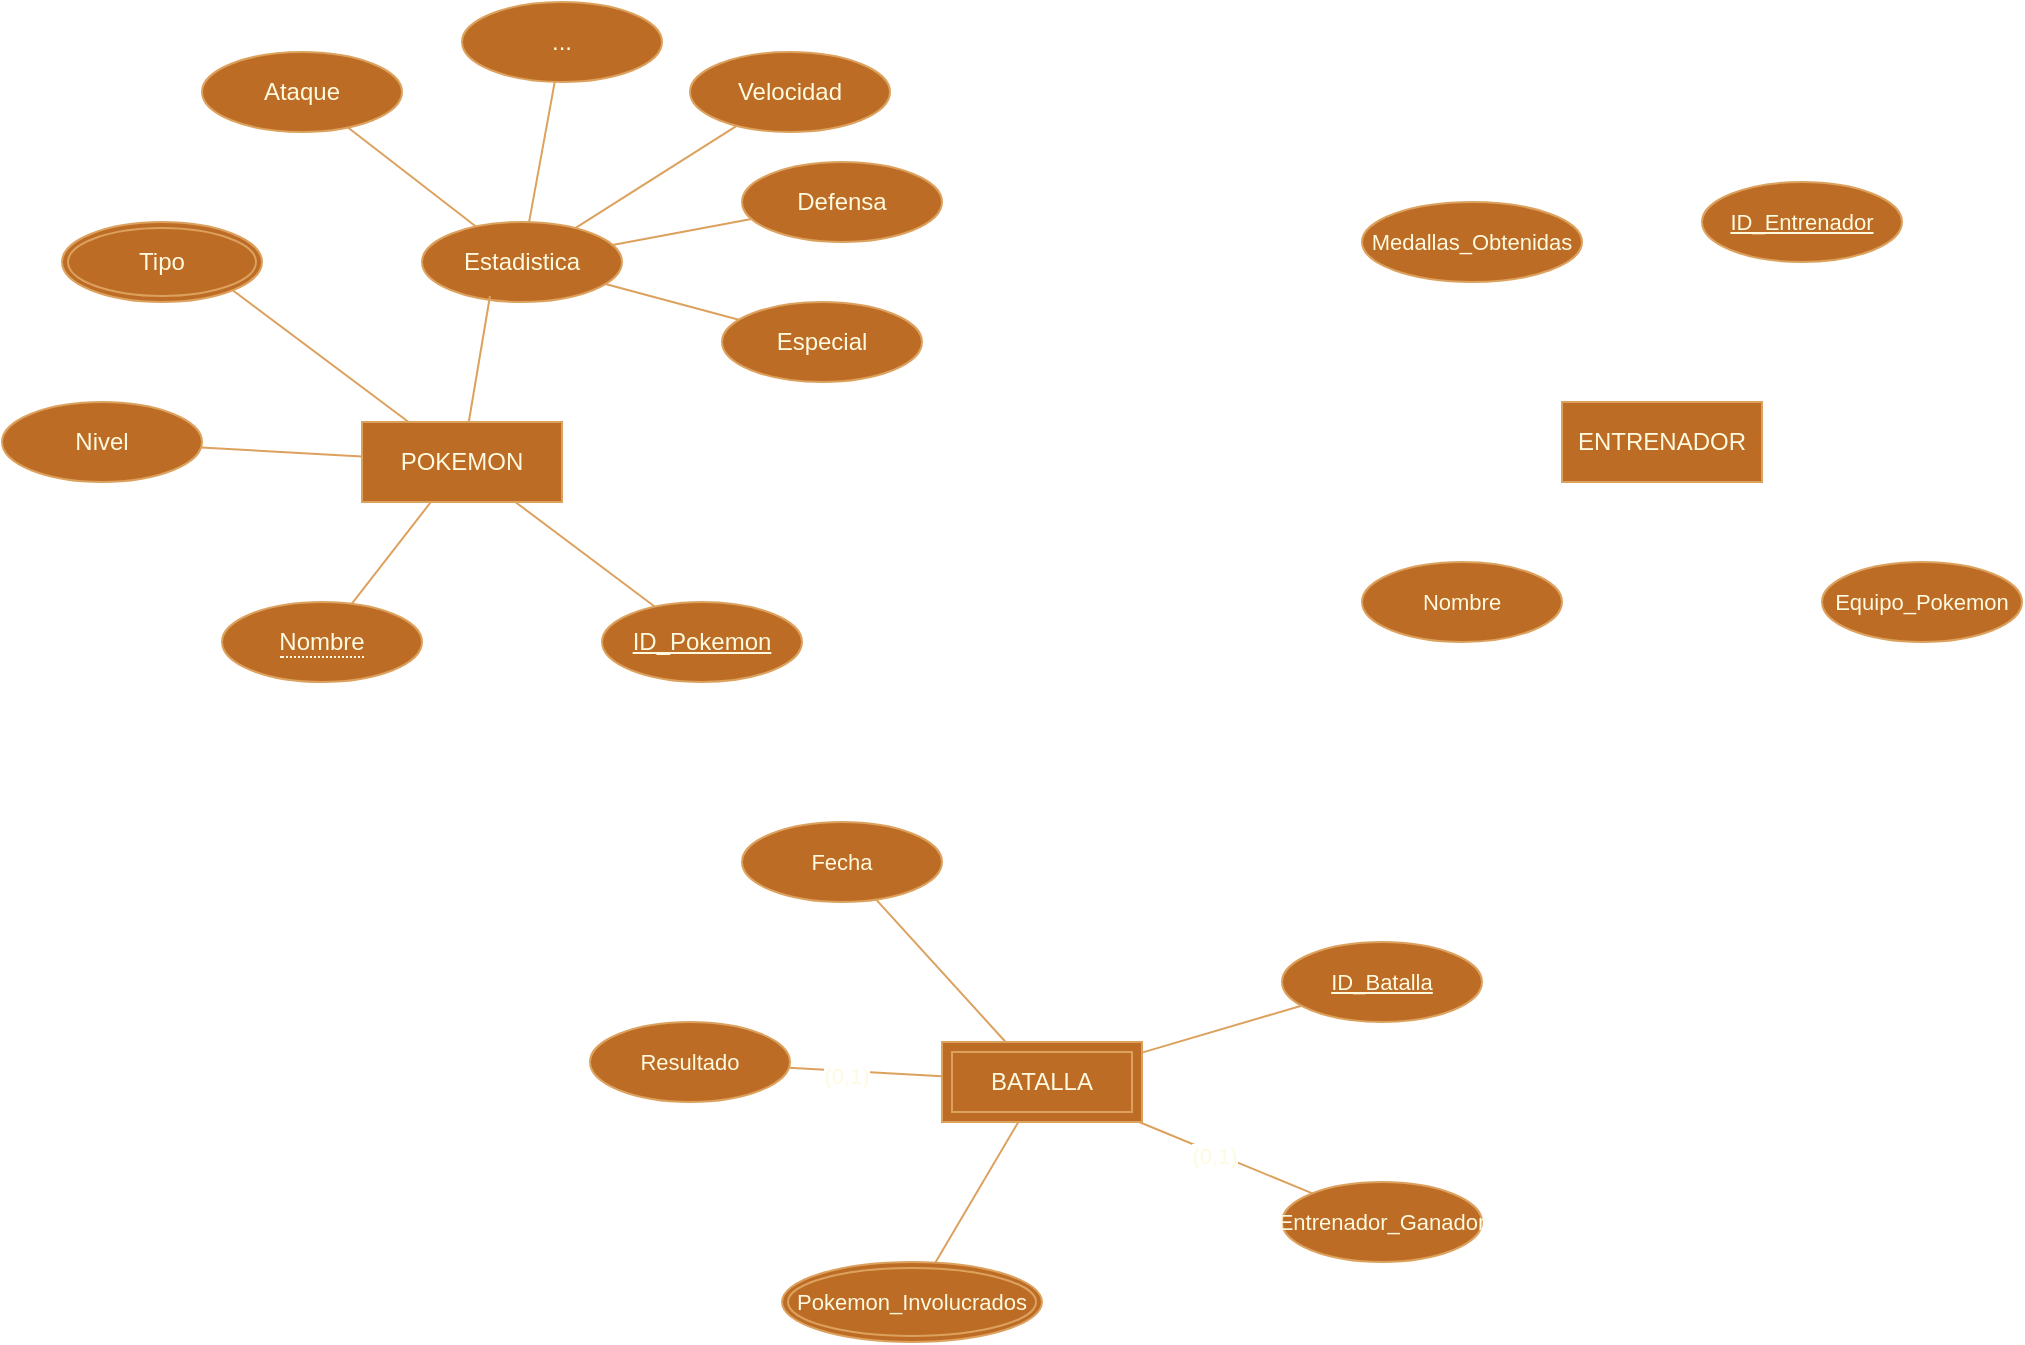<mxfile version="22.0.3" type="device">
  <diagram name="Página-1" id="2mbThvAx9TsOE1EFp6h2">
    <mxGraphModel dx="1434" dy="844" grid="1" gridSize="10" guides="1" tooltips="1" connect="1" arrows="1" fold="1" page="1" pageScale="1" pageWidth="827" pageHeight="1169" math="0" shadow="0">
      <root>
        <mxCell id="0" />
        <mxCell id="1" parent="0" />
        <mxCell id="fb8PHzsAgVTbEBvZmJsh-21" style="edgeStyle=none;shape=connector;rounded=0;orthogonalLoop=1;jettySize=auto;html=1;entryX=1;entryY=1;entryDx=0;entryDy=0;labelBackgroundColor=default;strokeColor=#DDA15E;align=center;verticalAlign=middle;fontFamily=Helvetica;fontSize=11;fontColor=#FEFAE0;endArrow=none;endFill=0;fillColor=#BC6C25;" edge="1" parent="1" source="fb8PHzsAgVTbEBvZmJsh-2" target="fb8PHzsAgVTbEBvZmJsh-10">
          <mxGeometry relative="1" as="geometry" />
        </mxCell>
        <mxCell id="fb8PHzsAgVTbEBvZmJsh-22" style="edgeStyle=none;shape=connector;rounded=0;orthogonalLoop=1;jettySize=auto;html=1;labelBackgroundColor=default;strokeColor=#DDA15E;align=center;verticalAlign=middle;fontFamily=Helvetica;fontSize=11;fontColor=#FEFAE0;endArrow=none;endFill=0;fillColor=#BC6C25;" edge="1" parent="1" source="fb8PHzsAgVTbEBvZmJsh-2" target="fb8PHzsAgVTbEBvZmJsh-8">
          <mxGeometry relative="1" as="geometry" />
        </mxCell>
        <mxCell id="fb8PHzsAgVTbEBvZmJsh-23" style="edgeStyle=none;shape=connector;rounded=0;orthogonalLoop=1;jettySize=auto;html=1;labelBackgroundColor=default;strokeColor=#DDA15E;align=center;verticalAlign=middle;fontFamily=Helvetica;fontSize=11;fontColor=#FEFAE0;endArrow=none;endFill=0;fillColor=#BC6C25;" edge="1" parent="1" source="fb8PHzsAgVTbEBvZmJsh-2" target="fb8PHzsAgVTbEBvZmJsh-9">
          <mxGeometry relative="1" as="geometry" />
        </mxCell>
        <mxCell id="fb8PHzsAgVTbEBvZmJsh-24" style="edgeStyle=none;shape=connector;rounded=0;orthogonalLoop=1;jettySize=auto;html=1;labelBackgroundColor=default;strokeColor=#DDA15E;align=center;verticalAlign=middle;fontFamily=Helvetica;fontSize=11;fontColor=#FEFAE0;endArrow=none;endFill=0;fillColor=#BC6C25;" edge="1" parent="1" source="fb8PHzsAgVTbEBvZmJsh-2" target="fb8PHzsAgVTbEBvZmJsh-7">
          <mxGeometry relative="1" as="geometry" />
        </mxCell>
        <mxCell id="fb8PHzsAgVTbEBvZmJsh-2" value="POKEMON" style="whiteSpace=wrap;html=1;align=center;labelBackgroundColor=none;fillColor=#BC6C25;strokeColor=#DDA15E;fontColor=#FEFAE0;" vertex="1" parent="1">
          <mxGeometry x="200" y="730" width="100" height="40" as="geometry" />
        </mxCell>
        <mxCell id="fb8PHzsAgVTbEBvZmJsh-3" value="ENTRENADOR" style="whiteSpace=wrap;html=1;align=center;labelBackgroundColor=none;fillColor=#BC6C25;strokeColor=#DDA15E;fontColor=#FEFAE0;" vertex="1" parent="1">
          <mxGeometry x="800" y="720" width="100" height="40" as="geometry" />
        </mxCell>
        <mxCell id="fb8PHzsAgVTbEBvZmJsh-34" style="edgeStyle=none;shape=connector;rounded=0;orthogonalLoop=1;jettySize=auto;html=1;labelBackgroundColor=default;strokeColor=#DDA15E;align=center;verticalAlign=middle;fontFamily=Helvetica;fontSize=11;fontColor=#FEFAE0;endArrow=none;endFill=0;fillColor=#BC6C25;" edge="1" parent="1" source="fb8PHzsAgVTbEBvZmJsh-4" target="fb8PHzsAgVTbEBvZmJsh-33">
          <mxGeometry relative="1" as="geometry" />
        </mxCell>
        <mxCell id="fb8PHzsAgVTbEBvZmJsh-35" style="edgeStyle=none;shape=connector;rounded=0;orthogonalLoop=1;jettySize=auto;html=1;labelBackgroundColor=default;strokeColor=#DDA15E;align=center;verticalAlign=middle;fontFamily=Helvetica;fontSize=11;fontColor=#FEFAE0;endArrow=none;endFill=0;fillColor=#BC6C25;" edge="1" parent="1" source="fb8PHzsAgVTbEBvZmJsh-4" target="fb8PHzsAgVTbEBvZmJsh-32">
          <mxGeometry relative="1" as="geometry" />
        </mxCell>
        <mxCell id="fb8PHzsAgVTbEBvZmJsh-40" value="(0,1)" style="edgeLabel;html=1;align=center;verticalAlign=middle;resizable=0;points=[];fontSize=11;fontFamily=Helvetica;fontColor=#FEFAE0;" vertex="1" connectable="0" parent="fb8PHzsAgVTbEBvZmJsh-35">
          <mxGeometry x="-0.123" y="-1" relative="1" as="geometry">
            <mxPoint as="offset" />
          </mxGeometry>
        </mxCell>
        <mxCell id="fb8PHzsAgVTbEBvZmJsh-36" style="edgeStyle=none;shape=connector;rounded=0;orthogonalLoop=1;jettySize=auto;html=1;labelBackgroundColor=default;strokeColor=#DDA15E;align=center;verticalAlign=middle;fontFamily=Helvetica;fontSize=11;fontColor=#FEFAE0;endArrow=none;endFill=0;fillColor=#BC6C25;" edge="1" parent="1" source="fb8PHzsAgVTbEBvZmJsh-4" target="fb8PHzsAgVTbEBvZmJsh-29">
          <mxGeometry relative="1" as="geometry" />
        </mxCell>
        <mxCell id="fb8PHzsAgVTbEBvZmJsh-37" style="edgeStyle=none;shape=connector;rounded=0;orthogonalLoop=1;jettySize=auto;html=1;labelBackgroundColor=default;strokeColor=#DDA15E;align=center;verticalAlign=middle;fontFamily=Helvetica;fontSize=11;fontColor=#FEFAE0;endArrow=none;endFill=0;fillColor=#BC6C25;" edge="1" parent="1" source="fb8PHzsAgVTbEBvZmJsh-4" target="fb8PHzsAgVTbEBvZmJsh-30">
          <mxGeometry relative="1" as="geometry" />
        </mxCell>
        <mxCell id="fb8PHzsAgVTbEBvZmJsh-38" style="edgeStyle=none;shape=connector;rounded=0;orthogonalLoop=1;jettySize=auto;html=1;labelBackgroundColor=default;strokeColor=#DDA15E;align=center;verticalAlign=middle;fontFamily=Helvetica;fontSize=11;fontColor=#FEFAE0;endArrow=none;endFill=0;fillColor=#BC6C25;" edge="1" parent="1" source="fb8PHzsAgVTbEBvZmJsh-4" target="fb8PHzsAgVTbEBvZmJsh-31">
          <mxGeometry relative="1" as="geometry" />
        </mxCell>
        <mxCell id="fb8PHzsAgVTbEBvZmJsh-39" value="(0,1)" style="edgeLabel;html=1;align=center;verticalAlign=middle;resizable=0;points=[];fontSize=11;fontFamily=Helvetica;fontColor=#FEFAE0;" vertex="1" connectable="0" parent="fb8PHzsAgVTbEBvZmJsh-38">
          <mxGeometry x="0.253" y="2" relative="1" as="geometry">
            <mxPoint as="offset" />
          </mxGeometry>
        </mxCell>
        <mxCell id="fb8PHzsAgVTbEBvZmJsh-4" value="BATALLA" style="shape=ext;margin=3;double=1;whiteSpace=wrap;html=1;align=center;labelBackgroundColor=none;fillColor=#BC6C25;strokeColor=#DDA15E;fontColor=#FEFAE0;" vertex="1" parent="1">
          <mxGeometry x="490" y="1040" width="100" height="40" as="geometry" />
        </mxCell>
        <mxCell id="fb8PHzsAgVTbEBvZmJsh-15" style="rounded=0;orthogonalLoop=1;jettySize=auto;html=1;strokeColor=#DDA15E;fontColor=#FEFAE0;fillColor=#BC6C25;endArrow=none;endFill=0;" edge="1" parent="1" source="fb8PHzsAgVTbEBvZmJsh-5" target="fb8PHzsAgVTbEBvZmJsh-14">
          <mxGeometry relative="1" as="geometry" />
        </mxCell>
        <mxCell id="fb8PHzsAgVTbEBvZmJsh-16" style="edgeStyle=none;shape=connector;rounded=0;orthogonalLoop=1;jettySize=auto;html=1;labelBackgroundColor=default;strokeColor=#DDA15E;align=center;verticalAlign=middle;fontFamily=Helvetica;fontSize=11;fontColor=#FEFAE0;endArrow=none;endFill=0;fillColor=#BC6C25;" edge="1" parent="1" source="fb8PHzsAgVTbEBvZmJsh-5" target="fb8PHzsAgVTbEBvZmJsh-13">
          <mxGeometry relative="1" as="geometry" />
        </mxCell>
        <mxCell id="fb8PHzsAgVTbEBvZmJsh-17" style="edgeStyle=none;shape=connector;rounded=0;orthogonalLoop=1;jettySize=auto;html=1;labelBackgroundColor=default;strokeColor=#DDA15E;align=center;verticalAlign=middle;fontFamily=Helvetica;fontSize=11;fontColor=#FEFAE0;endArrow=none;endFill=0;fillColor=#BC6C25;" edge="1" parent="1" source="fb8PHzsAgVTbEBvZmJsh-5" target="fb8PHzsAgVTbEBvZmJsh-12">
          <mxGeometry relative="1" as="geometry" />
        </mxCell>
        <mxCell id="fb8PHzsAgVTbEBvZmJsh-18" style="edgeStyle=none;shape=connector;rounded=0;orthogonalLoop=1;jettySize=auto;html=1;labelBackgroundColor=default;strokeColor=#DDA15E;align=center;verticalAlign=middle;fontFamily=Helvetica;fontSize=11;fontColor=#FEFAE0;endArrow=none;endFill=0;fillColor=#BC6C25;" edge="1" parent="1" source="fb8PHzsAgVTbEBvZmJsh-5" target="fb8PHzsAgVTbEBvZmJsh-11">
          <mxGeometry relative="1" as="geometry" />
        </mxCell>
        <mxCell id="fb8PHzsAgVTbEBvZmJsh-19" style="edgeStyle=none;shape=connector;rounded=0;orthogonalLoop=1;jettySize=auto;html=1;labelBackgroundColor=default;strokeColor=#DDA15E;align=center;verticalAlign=middle;fontFamily=Helvetica;fontSize=11;fontColor=#FEFAE0;endArrow=none;endFill=0;fillColor=#BC6C25;" edge="1" parent="1" source="fb8PHzsAgVTbEBvZmJsh-5" target="fb8PHzsAgVTbEBvZmJsh-6">
          <mxGeometry relative="1" as="geometry" />
        </mxCell>
        <mxCell id="fb8PHzsAgVTbEBvZmJsh-5" value="Estadistica" style="ellipse;whiteSpace=wrap;html=1;align=center;strokeColor=#DDA15E;fontColor=#FEFAE0;fillColor=#BC6C25;" vertex="1" parent="1">
          <mxGeometry x="230" y="630" width="100" height="40" as="geometry" />
        </mxCell>
        <mxCell id="fb8PHzsAgVTbEBvZmJsh-6" value="Ataque" style="ellipse;whiteSpace=wrap;html=1;align=center;strokeColor=#DDA15E;fontColor=#FEFAE0;fillColor=#BC6C25;" vertex="1" parent="1">
          <mxGeometry x="120" y="545" width="100" height="40" as="geometry" />
        </mxCell>
        <mxCell id="fb8PHzsAgVTbEBvZmJsh-7" value="ID_Pokemon" style="ellipse;whiteSpace=wrap;html=1;align=center;fontStyle=4;strokeColor=#DDA15E;fontColor=#FEFAE0;fillColor=#BC6C25;" vertex="1" parent="1">
          <mxGeometry x="320" y="820" width="100" height="40" as="geometry" />
        </mxCell>
        <mxCell id="fb8PHzsAgVTbEBvZmJsh-8" value="Nivel" style="ellipse;whiteSpace=wrap;html=1;align=center;strokeColor=#DDA15E;fontColor=#FEFAE0;fillColor=#BC6C25;" vertex="1" parent="1">
          <mxGeometry x="20" y="720" width="100" height="40" as="geometry" />
        </mxCell>
        <mxCell id="fb8PHzsAgVTbEBvZmJsh-9" value="&lt;span style=&quot;border-bottom: 1px dotted&quot;&gt;Nombre&lt;/span&gt;" style="ellipse;whiteSpace=wrap;html=1;align=center;strokeColor=#DDA15E;fontColor=#FEFAE0;fillColor=#BC6C25;" vertex="1" parent="1">
          <mxGeometry x="130" y="820" width="100" height="40" as="geometry" />
        </mxCell>
        <mxCell id="fb8PHzsAgVTbEBvZmJsh-10" value="Tipo" style="ellipse;shape=doubleEllipse;margin=3;whiteSpace=wrap;html=1;align=center;strokeColor=#DDA15E;fontColor=#FEFAE0;fillColor=#BC6C25;" vertex="1" parent="1">
          <mxGeometry x="50" y="630" width="100" height="40" as="geometry" />
        </mxCell>
        <mxCell id="fb8PHzsAgVTbEBvZmJsh-11" value="..." style="ellipse;whiteSpace=wrap;html=1;align=center;strokeColor=#DDA15E;fontColor=#FEFAE0;fillColor=#BC6C25;" vertex="1" parent="1">
          <mxGeometry x="250" y="520" width="100" height="40" as="geometry" />
        </mxCell>
        <mxCell id="fb8PHzsAgVTbEBvZmJsh-12" value="Velocidad" style="ellipse;whiteSpace=wrap;html=1;align=center;strokeColor=#DDA15E;fontColor=#FEFAE0;fillColor=#BC6C25;" vertex="1" parent="1">
          <mxGeometry x="364" y="545" width="100" height="40" as="geometry" />
        </mxCell>
        <mxCell id="fb8PHzsAgVTbEBvZmJsh-13" value="Defensa" style="ellipse;whiteSpace=wrap;html=1;align=center;strokeColor=#DDA15E;fontColor=#FEFAE0;fillColor=#BC6C25;" vertex="1" parent="1">
          <mxGeometry x="390" y="600" width="100" height="40" as="geometry" />
        </mxCell>
        <mxCell id="fb8PHzsAgVTbEBvZmJsh-14" value="Especial" style="ellipse;whiteSpace=wrap;html=1;align=center;strokeColor=#DDA15E;fontColor=#FEFAE0;fillColor=#BC6C25;" vertex="1" parent="1">
          <mxGeometry x="380" y="670" width="100" height="40" as="geometry" />
        </mxCell>
        <mxCell id="fb8PHzsAgVTbEBvZmJsh-20" style="edgeStyle=none;shape=connector;rounded=0;orthogonalLoop=1;jettySize=auto;html=1;entryX=0.34;entryY=0.925;entryDx=0;entryDy=0;entryPerimeter=0;labelBackgroundColor=default;strokeColor=#DDA15E;align=center;verticalAlign=middle;fontFamily=Helvetica;fontSize=11;fontColor=#FEFAE0;endArrow=none;endFill=0;fillColor=#BC6C25;" edge="1" parent="1" source="fb8PHzsAgVTbEBvZmJsh-2" target="fb8PHzsAgVTbEBvZmJsh-5">
          <mxGeometry relative="1" as="geometry" />
        </mxCell>
        <mxCell id="fb8PHzsAgVTbEBvZmJsh-25" value="Medallas_Obtenidas" style="ellipse;whiteSpace=wrap;html=1;align=center;strokeColor=#DDA15E;fontFamily=Helvetica;fontSize=11;fontColor=#FEFAE0;fillColor=#BC6C25;" vertex="1" parent="1">
          <mxGeometry x="700" y="620" width="110" height="40" as="geometry" />
        </mxCell>
        <mxCell id="fb8PHzsAgVTbEBvZmJsh-26" value="ID_Entrenador" style="ellipse;whiteSpace=wrap;html=1;align=center;fontStyle=4;strokeColor=#DDA15E;fontFamily=Helvetica;fontSize=11;fontColor=#FEFAE0;fillColor=#BC6C25;" vertex="1" parent="1">
          <mxGeometry x="870" y="610" width="100" height="40" as="geometry" />
        </mxCell>
        <mxCell id="fb8PHzsAgVTbEBvZmJsh-27" value="Nombre" style="ellipse;whiteSpace=wrap;html=1;align=center;strokeColor=#DDA15E;fontFamily=Helvetica;fontSize=11;fontColor=#FEFAE0;fillColor=#BC6C25;" vertex="1" parent="1">
          <mxGeometry x="700" y="800" width="100" height="40" as="geometry" />
        </mxCell>
        <mxCell id="fb8PHzsAgVTbEBvZmJsh-28" value="Equipo_Pokemon" style="ellipse;whiteSpace=wrap;html=1;align=center;strokeColor=#DDA15E;fontFamily=Helvetica;fontSize=11;fontColor=#FEFAE0;fillColor=#BC6C25;" vertex="1" parent="1">
          <mxGeometry x="930" y="800" width="100" height="40" as="geometry" />
        </mxCell>
        <mxCell id="fb8PHzsAgVTbEBvZmJsh-29" value="ID_Batalla" style="ellipse;whiteSpace=wrap;html=1;align=center;fontStyle=4;strokeColor=#DDA15E;fontFamily=Helvetica;fontSize=11;fontColor=#FEFAE0;fillColor=#BC6C25;" vertex="1" parent="1">
          <mxGeometry x="660" y="990" width="100" height="40" as="geometry" />
        </mxCell>
        <mxCell id="fb8PHzsAgVTbEBvZmJsh-30" value="Fecha" style="ellipse;whiteSpace=wrap;html=1;align=center;strokeColor=#DDA15E;fontFamily=Helvetica;fontSize=11;fontColor=#FEFAE0;fillColor=#BC6C25;" vertex="1" parent="1">
          <mxGeometry x="390" y="930" width="100" height="40" as="geometry" />
        </mxCell>
        <mxCell id="fb8PHzsAgVTbEBvZmJsh-31" value="Resultado" style="ellipse;whiteSpace=wrap;html=1;align=center;strokeColor=#DDA15E;fontFamily=Helvetica;fontSize=11;fontColor=#FEFAE0;fillColor=#BC6C25;" vertex="1" parent="1">
          <mxGeometry x="314" y="1030" width="100" height="40" as="geometry" />
        </mxCell>
        <mxCell id="fb8PHzsAgVTbEBvZmJsh-32" value="Entrenador_Ganador" style="ellipse;whiteSpace=wrap;html=1;align=center;strokeColor=#DDA15E;fontFamily=Helvetica;fontSize=11;fontColor=#FEFAE0;fillColor=#BC6C25;" vertex="1" parent="1">
          <mxGeometry x="660" y="1110" width="100" height="40" as="geometry" />
        </mxCell>
        <mxCell id="fb8PHzsAgVTbEBvZmJsh-33" value="Pokemon_Involucrados" style="ellipse;shape=doubleEllipse;margin=3;whiteSpace=wrap;html=1;align=center;strokeColor=#DDA15E;fontFamily=Helvetica;fontSize=11;fontColor=#FEFAE0;fillColor=#BC6C25;" vertex="1" parent="1">
          <mxGeometry x="410" y="1150" width="130" height="40" as="geometry" />
        </mxCell>
      </root>
    </mxGraphModel>
  </diagram>
</mxfile>
